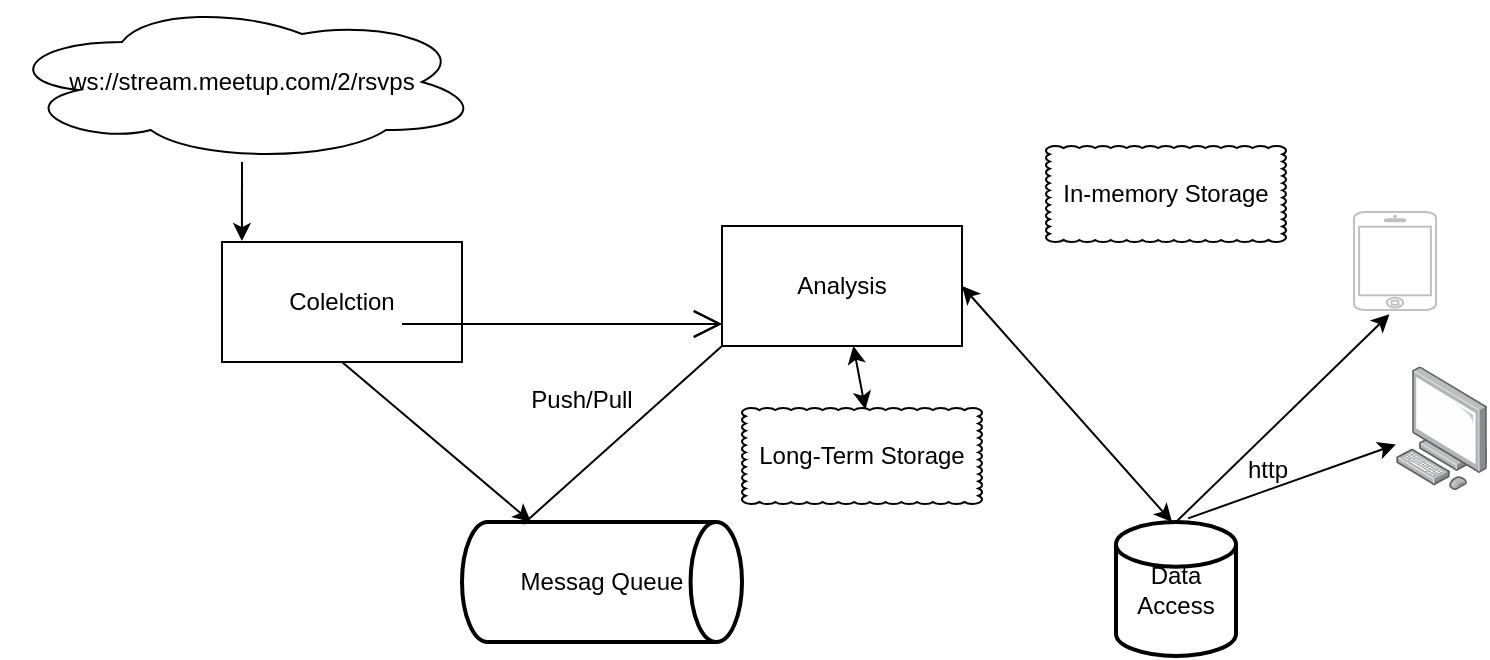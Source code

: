 <mxfile version="13.5.9" type="github">
  <diagram id="zB4D0Zn1a5sWIB_5QHZO" name="Page-1">
    <mxGraphModel dx="988" dy="548" grid="1" gridSize="7" guides="1" tooltips="1" connect="1" arrows="1" fold="1" page="1" pageScale="1" pageWidth="827" pageHeight="1169" math="0" shadow="0">
      <root>
        <mxCell id="0" />
        <mxCell id="1" parent="0" />
        <mxCell id="u7dPjCdoEQU-WYultVdr-4" style="edgeStyle=orthogonalEdgeStyle;rounded=0;orthogonalLoop=1;jettySize=auto;html=1;entryX=0.083;entryY=-0.008;entryDx=0;entryDy=0;entryPerimeter=0;" edge="1" parent="1" source="u7dPjCdoEQU-WYultVdr-1" target="u7dPjCdoEQU-WYultVdr-3">
          <mxGeometry relative="1" as="geometry" />
        </mxCell>
        <mxCell id="u7dPjCdoEQU-WYultVdr-1" value="ws://stream.meetup.com/2/rsvps" style="ellipse;shape=cloud;whiteSpace=wrap;html=1;" vertex="1" parent="1">
          <mxGeometry x="10" width="240" height="80" as="geometry" />
        </mxCell>
        <mxCell id="u7dPjCdoEQU-WYultVdr-2" value="Messag Queue&lt;br&gt;" style="strokeWidth=2;html=1;shape=mxgraph.flowchart.direct_data;whiteSpace=wrap;" vertex="1" parent="1">
          <mxGeometry x="240" y="260" width="140" height="60" as="geometry" />
        </mxCell>
        <mxCell id="u7dPjCdoEQU-WYultVdr-3" value="Colelction" style="rounded=0;whiteSpace=wrap;html=1;" vertex="1" parent="1">
          <mxGeometry x="120" y="120" width="120" height="60" as="geometry" />
        </mxCell>
        <mxCell id="u7dPjCdoEQU-WYultVdr-6" value="" style="endArrow=classic;html=1;exitX=0.5;exitY=1;exitDx=0;exitDy=0;" edge="1" parent="1" source="u7dPjCdoEQU-WYultVdr-3" target="u7dPjCdoEQU-WYultVdr-2">
          <mxGeometry width="50" height="50" relative="1" as="geometry">
            <mxPoint x="140" y="370" as="sourcePoint" />
            <mxPoint x="190" y="320" as="targetPoint" />
          </mxGeometry>
        </mxCell>
        <mxCell id="u7dPjCdoEQU-WYultVdr-7" value="Analysis" style="rounded=0;whiteSpace=wrap;html=1;" vertex="1" parent="1">
          <mxGeometry x="370" y="112" width="120" height="60" as="geometry" />
        </mxCell>
        <mxCell id="u7dPjCdoEQU-WYultVdr-81" value="Data Access" style="strokeWidth=2;html=1;shape=mxgraph.flowchart.database;whiteSpace=wrap;" vertex="1" parent="1">
          <mxGeometry x="567" y="260" width="60" height="67" as="geometry" />
        </mxCell>
        <mxCell id="u7dPjCdoEQU-WYultVdr-82" value="Long-Term Storage" style="whiteSpace=wrap;html=1;shape=mxgraph.basic.cloud_rect" vertex="1" parent="1">
          <mxGeometry x="380" y="203" width="120" height="48" as="geometry" />
        </mxCell>
        <mxCell id="u7dPjCdoEQU-WYultVdr-83" value="" style="endArrow=classic;startArrow=classic;html=1;exitX=0.514;exitY=0.015;exitDx=0;exitDy=0;exitPerimeter=0;" edge="1" parent="1" source="u7dPjCdoEQU-WYultVdr-82" target="u7dPjCdoEQU-WYultVdr-7">
          <mxGeometry width="50" height="50" relative="1" as="geometry">
            <mxPoint x="392" y="230" as="sourcePoint" />
            <mxPoint x="442" y="180" as="targetPoint" />
          </mxGeometry>
        </mxCell>
        <mxCell id="u7dPjCdoEQU-WYultVdr-84" value="In-memory Storage" style="whiteSpace=wrap;html=1;shape=mxgraph.basic.cloud_rect" vertex="1" parent="1">
          <mxGeometry x="532" y="72" width="120" height="48" as="geometry" />
        </mxCell>
        <mxCell id="u7dPjCdoEQU-WYultVdr-86" value="" style="endArrow=classic;startArrow=classic;html=1;entryX=1;entryY=0.5;entryDx=0;entryDy=0;" edge="1" parent="1" target="u7dPjCdoEQU-WYultVdr-7">
          <mxGeometry width="50" height="50" relative="1" as="geometry">
            <mxPoint x="595" y="260" as="sourcePoint" />
            <mxPoint x="645" y="210" as="targetPoint" />
          </mxGeometry>
        </mxCell>
        <mxCell id="u7dPjCdoEQU-WYultVdr-87" value="" style="endArrow=none;html=1;exitX=0.219;exitY=0.016;exitDx=0;exitDy=0;exitPerimeter=0;" edge="1" parent="1" source="u7dPjCdoEQU-WYultVdr-2">
          <mxGeometry width="50" height="50" relative="1" as="geometry">
            <mxPoint x="320" y="222" as="sourcePoint" />
            <mxPoint x="370" y="172" as="targetPoint" />
          </mxGeometry>
        </mxCell>
        <mxCell id="u7dPjCdoEQU-WYultVdr-89" value="Push/Pull" style="text;html=1;strokeColor=none;fillColor=none;align=center;verticalAlign=middle;whiteSpace=wrap;rounded=0;" vertex="1" parent="1">
          <mxGeometry x="280" y="189" width="40" height="20" as="geometry" />
        </mxCell>
        <mxCell id="u7dPjCdoEQU-WYultVdr-90" value="" style="html=1;verticalLabelPosition=bottom;labelBackgroundColor=#ffffff;verticalAlign=top;shadow=0;dashed=0;strokeWidth=1;shape=mxgraph.ios7.misc.iphone;strokeColor=#c0c0c0;" vertex="1" parent="1">
          <mxGeometry x="686" y="105" width="41" height="49" as="geometry" />
        </mxCell>
        <mxCell id="u7dPjCdoEQU-WYultVdr-91" value="" style="endArrow=classic;html=1;entryX=0.432;entryY=1.044;entryDx=0;entryDy=0;entryPerimeter=0;exitX=0.5;exitY=0;exitDx=0;exitDy=0;exitPerimeter=0;" edge="1" parent="1" source="u7dPjCdoEQU-WYultVdr-81" target="u7dPjCdoEQU-WYultVdr-90">
          <mxGeometry width="50" height="50" relative="1" as="geometry">
            <mxPoint x="602" y="252" as="sourcePoint" />
            <mxPoint x="680" y="210" as="targetPoint" />
          </mxGeometry>
        </mxCell>
        <mxCell id="u7dPjCdoEQU-WYultVdr-92" value="http" style="text;html=1;strokeColor=none;fillColor=none;align=center;verticalAlign=middle;whiteSpace=wrap;rounded=0;" vertex="1" parent="1">
          <mxGeometry x="623" y="224" width="40" height="20" as="geometry" />
        </mxCell>
        <mxCell id="u7dPjCdoEQU-WYultVdr-93" value="" style="points=[];aspect=fixed;html=1;align=center;shadow=0;dashed=0;image;image=img/lib/allied_telesis/computer_and_terminals/Personal_Computer.svg;" vertex="1" parent="1">
          <mxGeometry x="707" y="182.2" width="45.6" height="61.8" as="geometry" />
        </mxCell>
        <mxCell id="u7dPjCdoEQU-WYultVdr-94" value="" style="endArrow=open;endFill=1;endSize=12;html=1;" edge="1" parent="1">
          <mxGeometry width="160" relative="1" as="geometry">
            <mxPoint x="210" y="161" as="sourcePoint" />
            <mxPoint x="370" y="161" as="targetPoint" />
          </mxGeometry>
        </mxCell>
        <mxCell id="u7dPjCdoEQU-WYultVdr-96" value="" style="endArrow=open;endFill=1;endSize=12;html=1;" edge="1" parent="1">
          <mxGeometry width="160" relative="1" as="geometry">
            <mxPoint x="210" y="161" as="sourcePoint" />
            <mxPoint x="370" y="161" as="targetPoint" />
          </mxGeometry>
        </mxCell>
        <mxCell id="u7dPjCdoEQU-WYultVdr-98" value="" style="endArrow=classic;html=1;exitX=0.601;exitY=-0.027;exitDx=0;exitDy=0;exitPerimeter=0;" edge="1" parent="1" source="u7dPjCdoEQU-WYultVdr-81" target="u7dPjCdoEQU-WYultVdr-93">
          <mxGeometry width="50" height="50" relative="1" as="geometry">
            <mxPoint x="613" y="260" as="sourcePoint" />
            <mxPoint x="663" y="210" as="targetPoint" />
          </mxGeometry>
        </mxCell>
      </root>
    </mxGraphModel>
  </diagram>
</mxfile>
